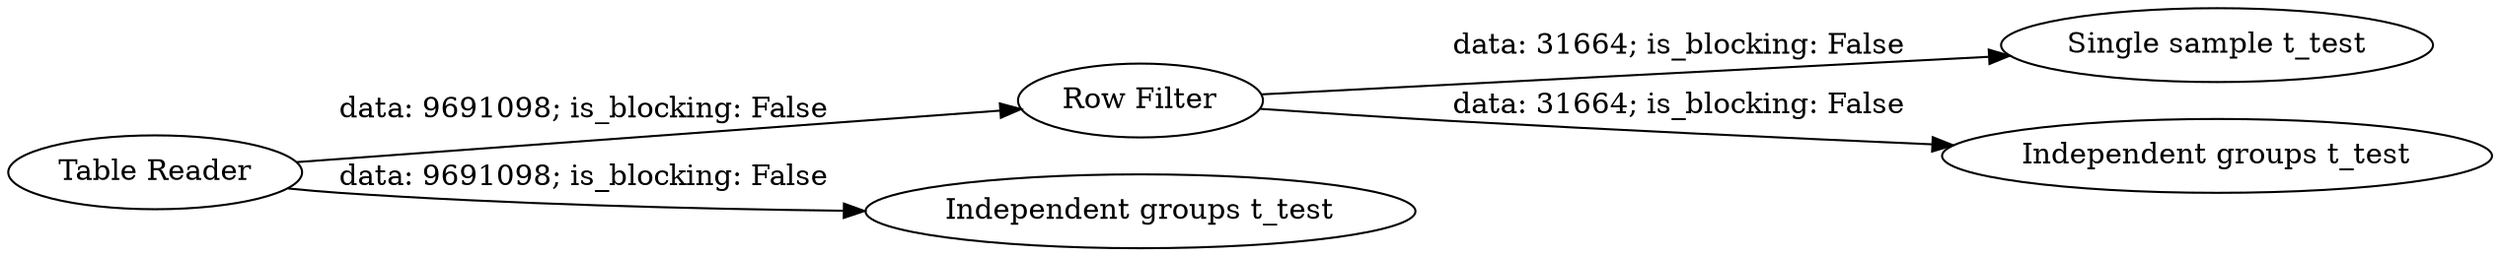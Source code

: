 digraph {
	"3810956336953401337_14" [label="Single sample t_test"]
	"3810956336953401337_17" [label="Independent groups t_test"]
	"3810956336953401337_15" [label="Row Filter"]
	"3810956336953401337_18" [label="Table Reader"]
	"3810956336953401337_16" [label="Independent groups t_test"]
	"3810956336953401337_18" -> "3810956336953401337_16" [label="data: 9691098; is_blocking: False"]
	"3810956336953401337_15" -> "3810956336953401337_17" [label="data: 31664; is_blocking: False"]
	"3810956336953401337_15" -> "3810956336953401337_14" [label="data: 31664; is_blocking: False"]
	"3810956336953401337_18" -> "3810956336953401337_15" [label="data: 9691098; is_blocking: False"]
	rankdir=LR
}
